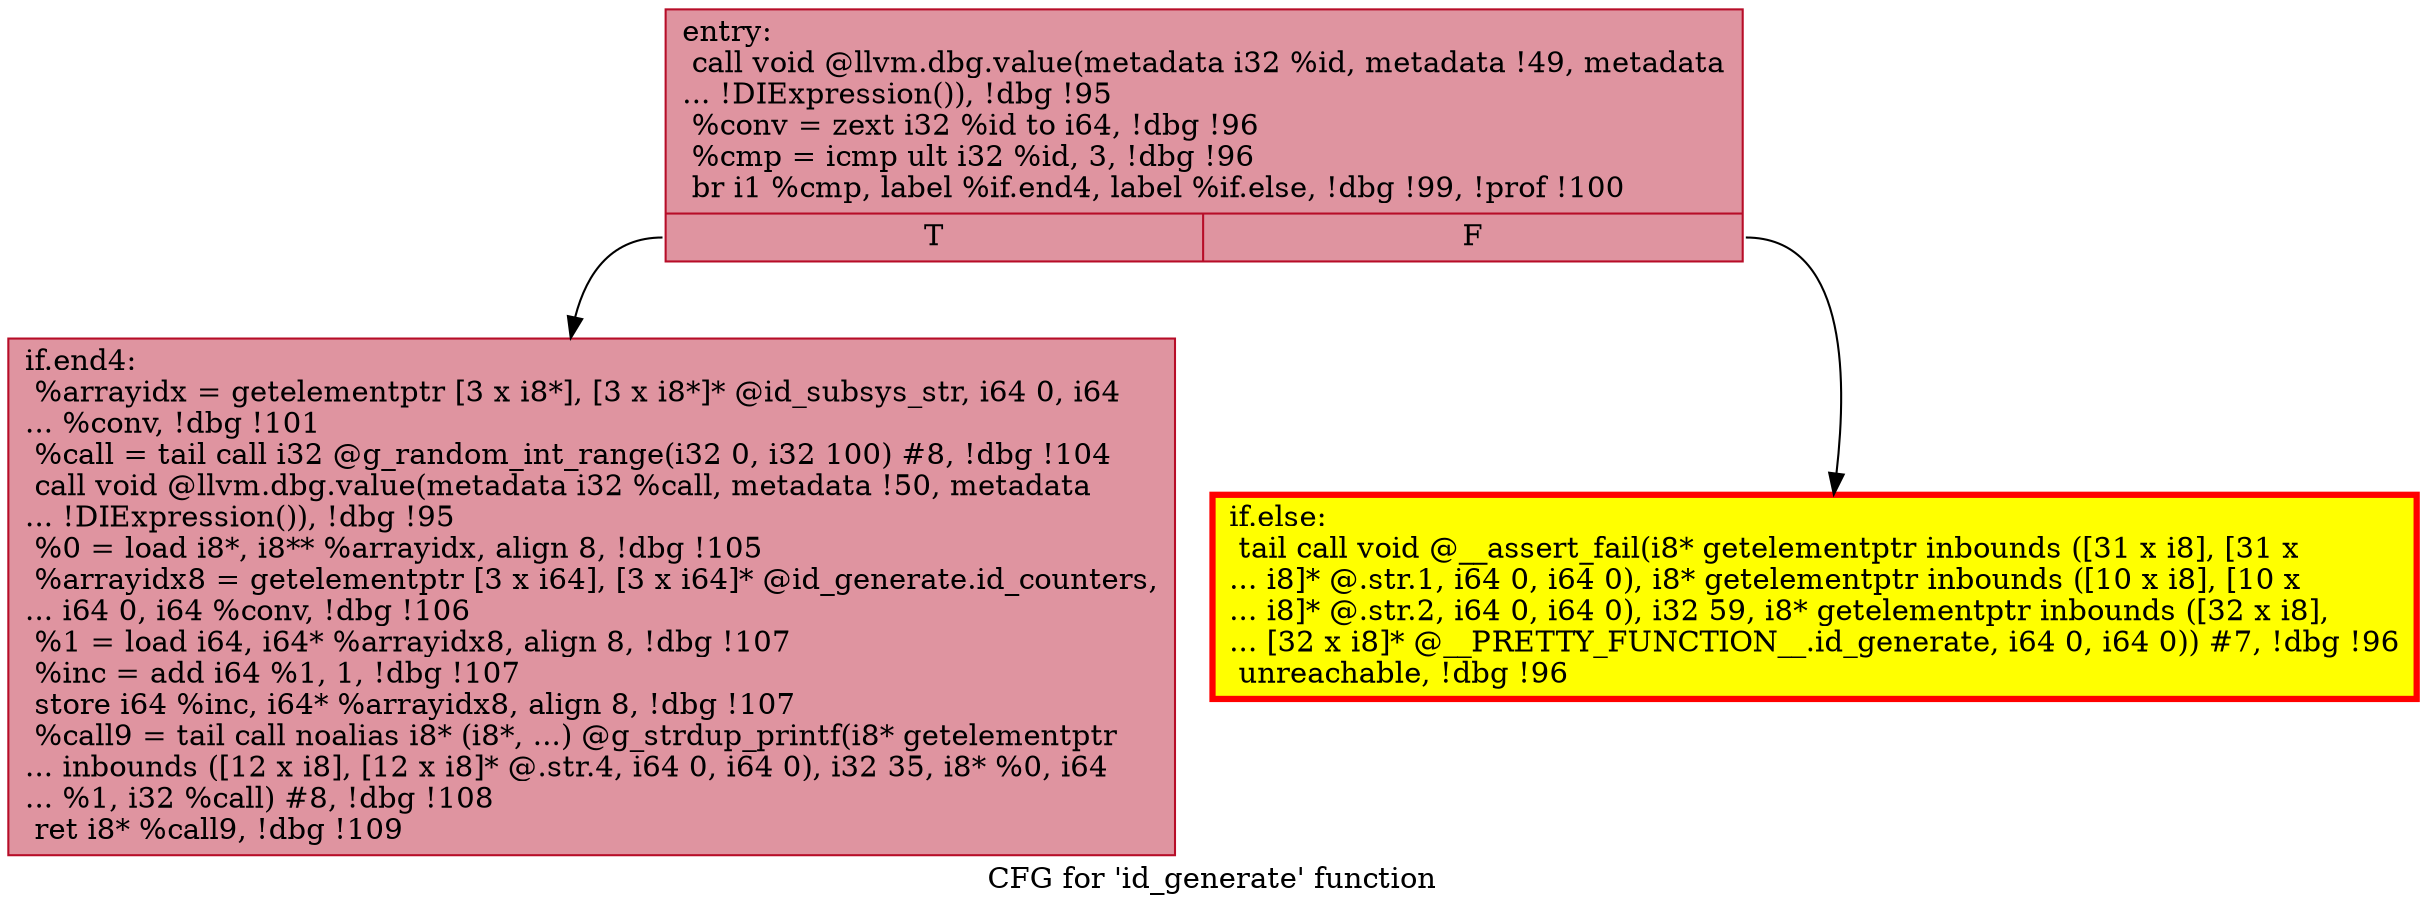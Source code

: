 digraph "CFG for 'id_generate' function" {
	label="CFG for 'id_generate' function";

	Node0x564423a65390 [shape=record,color="#b70d28ff", style=filled, fillcolor="#b70d2870",label="{entry:\l  call void @llvm.dbg.value(metadata i32 %id, metadata !49, metadata\l... !DIExpression()), !dbg !95\l  %conv = zext i32 %id to i64, !dbg !96\l  %cmp = icmp ult i32 %id, 3, !dbg !96\l  br i1 %cmp, label %if.end4, label %if.else, !dbg !99, !prof !100\l|{<s0>T|<s1>F}}"];
	Node0x564423a65390:s0 -> Node0x564423a74000;
	Node0x564423a65390:s1 -> Node0x564423a70480;
	Node0x564423a70480 [shape=record,penwidth=3.0, style="filled", color="red", fillcolor="yellow",label="{if.else:                                          \l  tail call void @__assert_fail(i8* getelementptr inbounds ([31 x i8], [31 x\l... i8]* @.str.1, i64 0, i64 0), i8* getelementptr inbounds ([10 x i8], [10 x\l... i8]* @.str.2, i64 0, i64 0), i32 59, i8* getelementptr inbounds ([32 x i8],\l... [32 x i8]* @__PRETTY_FUNCTION__.id_generate, i64 0, i64 0)) #7, !dbg !96\l  unreachable, !dbg !96\l}"];
	Node0x564423a74000 [shape=record,color="#b70d28ff", style=filled, fillcolor="#b70d2870",label="{if.end4:                                          \l  %arrayidx = getelementptr [3 x i8*], [3 x i8*]* @id_subsys_str, i64 0, i64\l... %conv, !dbg !101\l  %call = tail call i32 @g_random_int_range(i32 0, i32 100) #8, !dbg !104\l  call void @llvm.dbg.value(metadata i32 %call, metadata !50, metadata\l... !DIExpression()), !dbg !95\l  %0 = load i8*, i8** %arrayidx, align 8, !dbg !105\l  %arrayidx8 = getelementptr [3 x i64], [3 x i64]* @id_generate.id_counters,\l... i64 0, i64 %conv, !dbg !106\l  %1 = load i64, i64* %arrayidx8, align 8, !dbg !107\l  %inc = add i64 %1, 1, !dbg !107\l  store i64 %inc, i64* %arrayidx8, align 8, !dbg !107\l  %call9 = tail call noalias i8* (i8*, ...) @g_strdup_printf(i8* getelementptr\l... inbounds ([12 x i8], [12 x i8]* @.str.4, i64 0, i64 0), i32 35, i8* %0, i64\l... %1, i32 %call) #8, !dbg !108\l  ret i8* %call9, !dbg !109\l}"];
}
